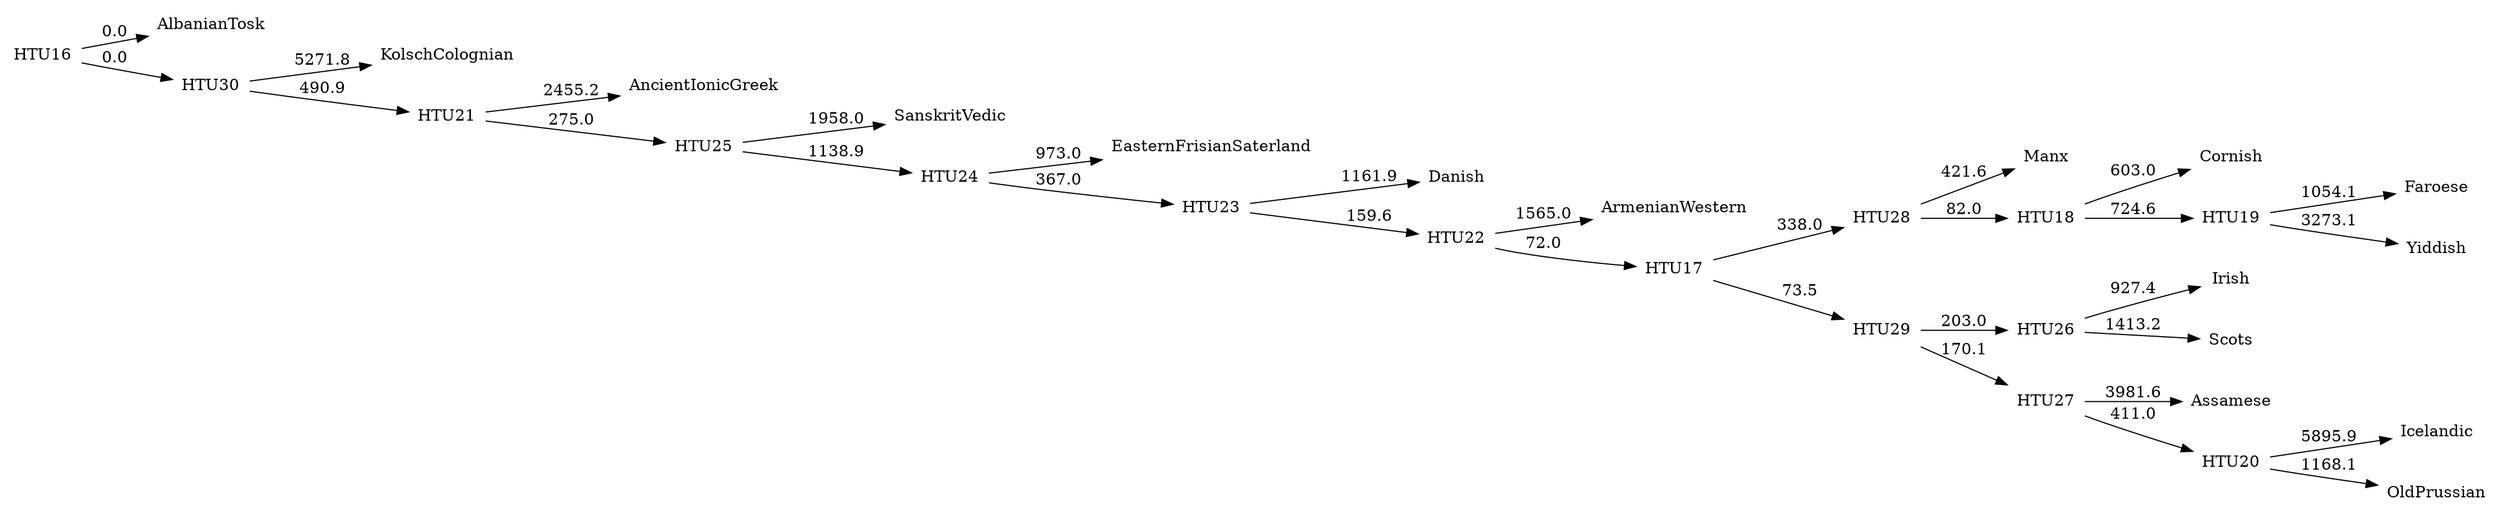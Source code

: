 digraph G {
	rankdir = LR;	edge [colorscheme=spectral11];	node [shape = none];

    0 [label=AlbanianTosk];
    1 [label=AncientIonicGreek];
    2 [label=ArmenianWestern];
    3 [label=Assamese];
    4 [label=Cornish];
    5 [label=Danish];
    6 [label=EasternFrisianSaterland];
    7 [label=Faroese];
    8 [label=Icelandic];
    9 [label=Irish];
    10 [label=KolschColognian];
    11 [label=Manx];
    12 [label=OldPrussian];
    13 [label=SanskritVedic];
    14 [label=Scots];
    15 [label=Yiddish];
    16 [label=HTU16];
    17 [label=HTU17];
    18 [label=HTU18];
    19 [label=HTU19];
    20 [label=HTU20];
    21 [label=HTU21];
    22 [label=HTU22];
    23 [label=HTU23];
    24 [label=HTU24];
    25 [label=HTU25];
    26 [label=HTU26];
    27 [label=HTU27];
    28 [label=HTU28];
    29 [label=HTU29];
    30 [label=HTU30];
    16 -> 0 [label=0.0];
    16 -> 30 [label=0.0];
    17 -> 28 [label=338.0];
    17 -> 29 [label=73.5];
    18 -> 4 [label=603.0];
    18 -> 19 [label=724.6];
    19 -> 7 [label=1054.1];
    19 -> 15 [label=3273.1];
    20 -> 8 [label=5895.9];
    20 -> 12 [label=1168.1];
    21 -> 1 [label=2455.2];
    21 -> 25 [label=275.0];
    22 -> 2 [label=1565.0];
    22 -> 17 [label=72.0];
    23 -> 5 [label=1161.9];
    23 -> 22 [label=159.6];
    24 -> 6 [label=973.0];
    24 -> 23 [label=367.0];
    25 -> 13 [label=1958.0];
    25 -> 24 [label=1138.9];
    26 -> 9 [label=927.4];
    26 -> 14 [label=1413.2];
    27 -> 3 [label=3981.6];
    27 -> 20 [label=411.0];
    28 -> 11 [label=421.6];
    28 -> 18 [label=82.0];
    29 -> 26 [label=203.0];
    29 -> 27 [label=170.1];
    30 -> 10 [label=5271.8];
    30 -> 21 [label=490.9];
}
//48504.4
digraph G {
	rankdir = LR;	edge [colorscheme=spectral11];	node [shape = none];

    0 [label=AlbanianTosk];
    1 [label=AncientIonicGreek];
    2 [label=ArmenianWestern];
    3 [label=Assamese];
    4 [label=Cornish];
    5 [label=Danish];
    6 [label=EasternFrisianSaterland];
    7 [label=Faroese];
    8 [label=Icelandic];
    9 [label=Irish];
    10 [label=KolschColognian];
    11 [label=Manx];
    12 [label=OldPrussian];
    13 [label=SanskritVedic];
    14 [label=Scots];
    15 [label=Yiddish];
    16 [label=HTU16];
    17 [label=HTU17];
    18 [label=HTU18];
    19 [label=HTU19];
    20 [label=HTU20];
    21 [label=HTU21];
    22 [label=HTU22];
    23 [label=HTU23];
    24 [label=HTU24];
    25 [label=HTU25];
    26 [label=HTU26];
    27 [label=HTU27];
    28 [label=HTU28];
    29 [label=HTU29];
    30 [label=HTU30];
    16 -> 0 [label=0.0];
    16 -> 30 [label=0.0];
    17 -> 28 [label=338.0];
    17 -> 29 [label=73.5];
    18 -> 4 [label=603.0];
    18 -> 19 [label=724.6];
    19 -> 7 [label=1054.1];
    19 -> 15 [label=3273.1];
    20 -> 8 [label=5895.9];
    20 -> 12 [label=1168.1];
    21 -> 1 [label=2455.2];
    21 -> 25 [label=275.0];
    22 -> 2 [label=1565.0];
    22 -> 17 [label=72.0];
    23 -> 5 [label=1161.9];
    23 -> 22 [label=159.6];
    24 -> 6 [label=973.0];
    24 -> 23 [label=367.0];
    25 -> 13 [label=1958.0];
    25 -> 24 [label=1138.9];
    26 -> 9 [label=927.4];
    26 -> 14 [label=1413.2];
    27 -> 3 [label=3981.6];
    27 -> 20 [label=411.0];
    28 -> 11 [label=421.6];
    28 -> 18 [label=82.0];
    29 -> 26 [label=203.0];
    29 -> 27 [label=170.1];
    30 -> 10 [label=5271.8];
    30 -> 21 [label=490.9];
}
//48504.4
digraph G {
	rankdir = LR;	edge [colorscheme=spectral11];	node [shape = none];

    0 [label=AlbanianTosk];
    1 [label=AncientIonicGreek];
    2 [label=ArmenianWestern];
    3 [label=Assamese];
    4 [label=Cornish];
    5 [label=Danish];
    6 [label=EasternFrisianSaterland];
    7 [label=Faroese];
    8 [label=Icelandic];
    9 [label=Irish];
    10 [label=KolschColognian];
    11 [label=Manx];
    12 [label=OldPrussian];
    13 [label=SanskritVedic];
    14 [label=Scots];
    15 [label=Yiddish];
    16 [label=HTU16];
    17 [label=HTU17];
    18 [label=HTU18];
    19 [label=HTU19];
    20 [label=HTU20];
    21 [label=HTU21];
    22 [label=HTU22];
    23 [label=HTU23];
    24 [label=HTU24];
    25 [label=HTU25];
    26 [label=HTU26];
    27 [label=HTU27];
    28 [label=HTU28];
    29 [label=HTU29];
    30 [label=HTU30];
    16 -> 0 [label=0.0];
    16 -> 30 [label=0.0];
    17 -> 28 [label=191.0];
    17 -> 29 [label=95.4];
    18 -> 4 [label=755.0];
    18 -> 7 [label=1316.7];
    19 -> 3 [label=2673.5];
    19 -> 15 [label=2811.0];
    20 -> 8 [label=5174.0];
    20 -> 12 [label=1100.0];
    21 -> 1 [label=2428.2];
    21 -> 25 [label=275.0];
    22 -> 2 [label=1563.0];
    22 -> 17 [label=63.0];
    23 -> 5 [label=1148.9];
    23 -> 22 [label=186.6];
    24 -> 6 [label=961.0];
    24 -> 23 [label=376.0];
    25 -> 13 [label=1978.0];
    25 -> 24 [label=1152.9];
    26 -> 9 [label=936.3];
    26 -> 14 [label=1369.3];
    27 -> 19 [label=574.2];
    27 -> 20 [label=240.0];
    28 -> 11 [label=360.6];
    28 -> 18 [label=97.0];
    29 -> 26 [label=197.0];
    29 -> 27 [label=149.1];
    30 -> 10 [label=5246.8];
    30 -> 21 [label=486.9];
}
//47887.3
digraph G {
	rankdir = LR;	edge [colorscheme=spectral11];	node [shape = none];

    0 [label=AlbanianTosk];
    1 [label=AncientIonicGreek];
    2 [label=ArmenianWestern];
    3 [label=Assamese];
    4 [label=Cornish];
    5 [label=Danish];
    6 [label=EasternFrisianSaterland];
    7 [label=Faroese];
    8 [label=Icelandic];
    9 [label=Irish];
    10 [label=KolschColognian];
    11 [label=Manx];
    12 [label=OldPrussian];
    13 [label=SanskritVedic];
    14 [label=Scots];
    15 [label=Yiddish];
    16 [label=HTU16];
    17 [label=HTU17];
    18 [label=HTU18];
    19 [label=HTU19];
    20 [label=HTU20];
    21 [label=HTU21];
    22 [label=HTU22];
    23 [label=HTU23];
    24 [label=HTU24];
    25 [label=HTU25];
    26 [label=HTU26];
    27 [label=HTU27];
    28 [label=HTU28];
    29 [label=HTU29];
    30 [label=HTU30];
    16 -> 0 [label=0.0];
    16 -> 30 [label=0.0];
    17 -> 28 [label=191.0];
    17 -> 29 [label=95.4];
    18 -> 4 [label=755.0];
    18 -> 7 [label=1316.7];
    19 -> 3 [label=2673.5];
    19 -> 15 [label=2811.0];
    20 -> 8 [label=5174.0];
    20 -> 12 [label=1100.0];
    21 -> 1 [label=2428.2];
    21 -> 25 [label=275.0];
    22 -> 2 [label=1563.0];
    22 -> 17 [label=63.0];
    23 -> 5 [label=1148.9];
    23 -> 22 [label=186.6];
    24 -> 6 [label=961.0];
    24 -> 23 [label=376.0];
    25 -> 13 [label=1978.0];
    25 -> 24 [label=1152.9];
    26 -> 9 [label=936.3];
    26 -> 14 [label=1369.3];
    27 -> 19 [label=574.2];
    27 -> 20 [label=240.0];
    28 -> 11 [label=360.6];
    28 -> 18 [label=97.0];
    29 -> 26 [label=197.0];
    29 -> 27 [label=149.1];
    30 -> 10 [label=5246.8];
    30 -> 21 [label=486.9];
}
//47887.3
digraph G {
	rankdir = LR;	edge [colorscheme=spectral11];	node [shape = none];

    0 [label=AlbanianTosk];
    1 [label=AncientIonicGreek];
    2 [label=ArmenianWestern];
    3 [label=Assamese];
    4 [label=Cornish];
    5 [label=Danish];
    6 [label=EasternFrisianSaterland];
    7 [label=Faroese];
    8 [label=Icelandic];
    9 [label=Irish];
    10 [label=KolschColognian];
    11 [label=Manx];
    12 [label=OldPrussian];
    13 [label=SanskritVedic];
    14 [label=Scots];
    15 [label=Yiddish];
    16 [label=HTU16];
    17 [label=HTU17];
    18 [label=HTU18];
    19 [label=HTU19];
    20 [label=HTU20];
    21 [label=HTU21];
    22 [label=HTU22];
    23 [label=HTU23];
    24 [label=HTU24];
    25 [label=HTU25];
    26 [label=HTU26];
    27 [label=HTU27];
    28 [label=HTU28];
    29 [label=HTU29];
    30 [label=HTU30];
    31 [label=HTU31];
    32 [label=HTU32];
    33 [label=HTU33];
    34 [label=HTU34];
    16 -> 0 [label=0.0];
    16 -> 34 [label=0.0];
    17 -> 32 [label=200.0];
    17 -> 33 [label=96.0];
    18 -> 4 [label=670.0];
    18 -> 19 [label=975.7];
    19 -> 20 [label=0.0];
    19 -> 28 [label=0.0];
    20 -> 7 [label=505.0];
    20 -> 29 [label=0.0];
    21 -> 3 [label=2668.5];
    21 -> 29 [label=0.0];
    22 -> 8 [label=5177.0];
    22 -> 12 [label=1016.0];
    23 -> 1 [label=2448.2];
    23 -> 27 [label=270.0];
    24 -> 2 [label=1542.0];
    24 -> 17 [label=52.0];
    25 -> 5 [label=1015.9];
    25 -> 24 [label=179.2];
    26 -> 6 [label=981.0];
    26 -> 25 [label=381.0];
    27 -> 13 [label=1975.0];
    27 -> 26 [label=1138.9];
    28 -> 14 [label=934.0];
    29 -> 15 [label=426.0];
    30 -> 9 [label=768.5];
    30 -> 28 [label=0.0];
    31 -> 21 [label=476.2];
    31 -> 22 [label=310.0];
    32 -> 11 [label=341.2];
    32 -> 18 [label=77.4];
    33 -> 30 [label=0.0];
    33 -> 31 [label=139.9];
    34 -> 10 [label=5273.8];
    34 -> 23 [label=490.9];
}
//47358.95
digraph G {
	rankdir = LR;	edge [colorscheme=spectral11];	node [shape = none];

    0 [label=AlbanianTosk];
    1 [label=AncientIonicGreek];
    2 [label=ArmenianWestern];
    3 [label=Assamese];
    4 [label=Cornish];
    5 [label=Danish];
    6 [label=EasternFrisianSaterland];
    7 [label=Faroese];
    8 [label=Icelandic];
    9 [label=Irish];
    10 [label=KolschColognian];
    11 [label=Manx];
    12 [label=OldPrussian];
    13 [label=SanskritVedic];
    14 [label=Scots];
    15 [label=Yiddish];
    16 [label=HTU16];
    17 [label=HTU17];
    18 [label=HTU18];
    19 [label=HTU19];
    20 [label=HTU20];
    21 [label=HTU21];
    22 [label=HTU22];
    23 [label=HTU23];
    24 [label=HTU24];
    25 [label=HTU25];
    26 [label=HTU26];
    27 [label=HTU27];
    28 [label=HTU28];
    29 [label=HTU29];
    30 [label=HTU30];
    16 -> 0 [label=0.0];
    16 -> 30 [label=0.0];
    17 -> 28 [label=199.0];
    17 -> 29 [label=96.0];
    18 -> 4 [label=670.0];
    18 -> 19 [label=975.7];
    19 -> 7 [label=510.0];
    19 -> 14 [label=933.0];
    20 -> 3 [label=2667.5];
    20 -> 15 [label=2791.0];
    21 -> 8 [label=5178.0];
    21 -> 12 [label=1016.0];
    22 -> 1 [label=2447.2];
    22 -> 26 [label=270.0];
    23 -> 2 [label=1543.0];
    23 -> 17 [label=52.0];
    24 -> 5 [label=1017.9];
    24 -> 23 [label=178.2];
    25 -> 6 [label=982.0];
    25 -> 24 [label=383.0];
    26 -> 13 [label=1974.0];
    26 -> 25 [label=1135.9];
    27 -> 20 [label=476.2];
    27 -> 21 [label=310.0];
    28 -> 11 [label=341.2];
    28 -> 18 [label=77.4];
    29 -> 9 [label=768.5];
    29 -> 27 [label=139.9];
    30 -> 10 [label=5274.8];
    30 -> 22 [label=490.9];
}
//47350.2
